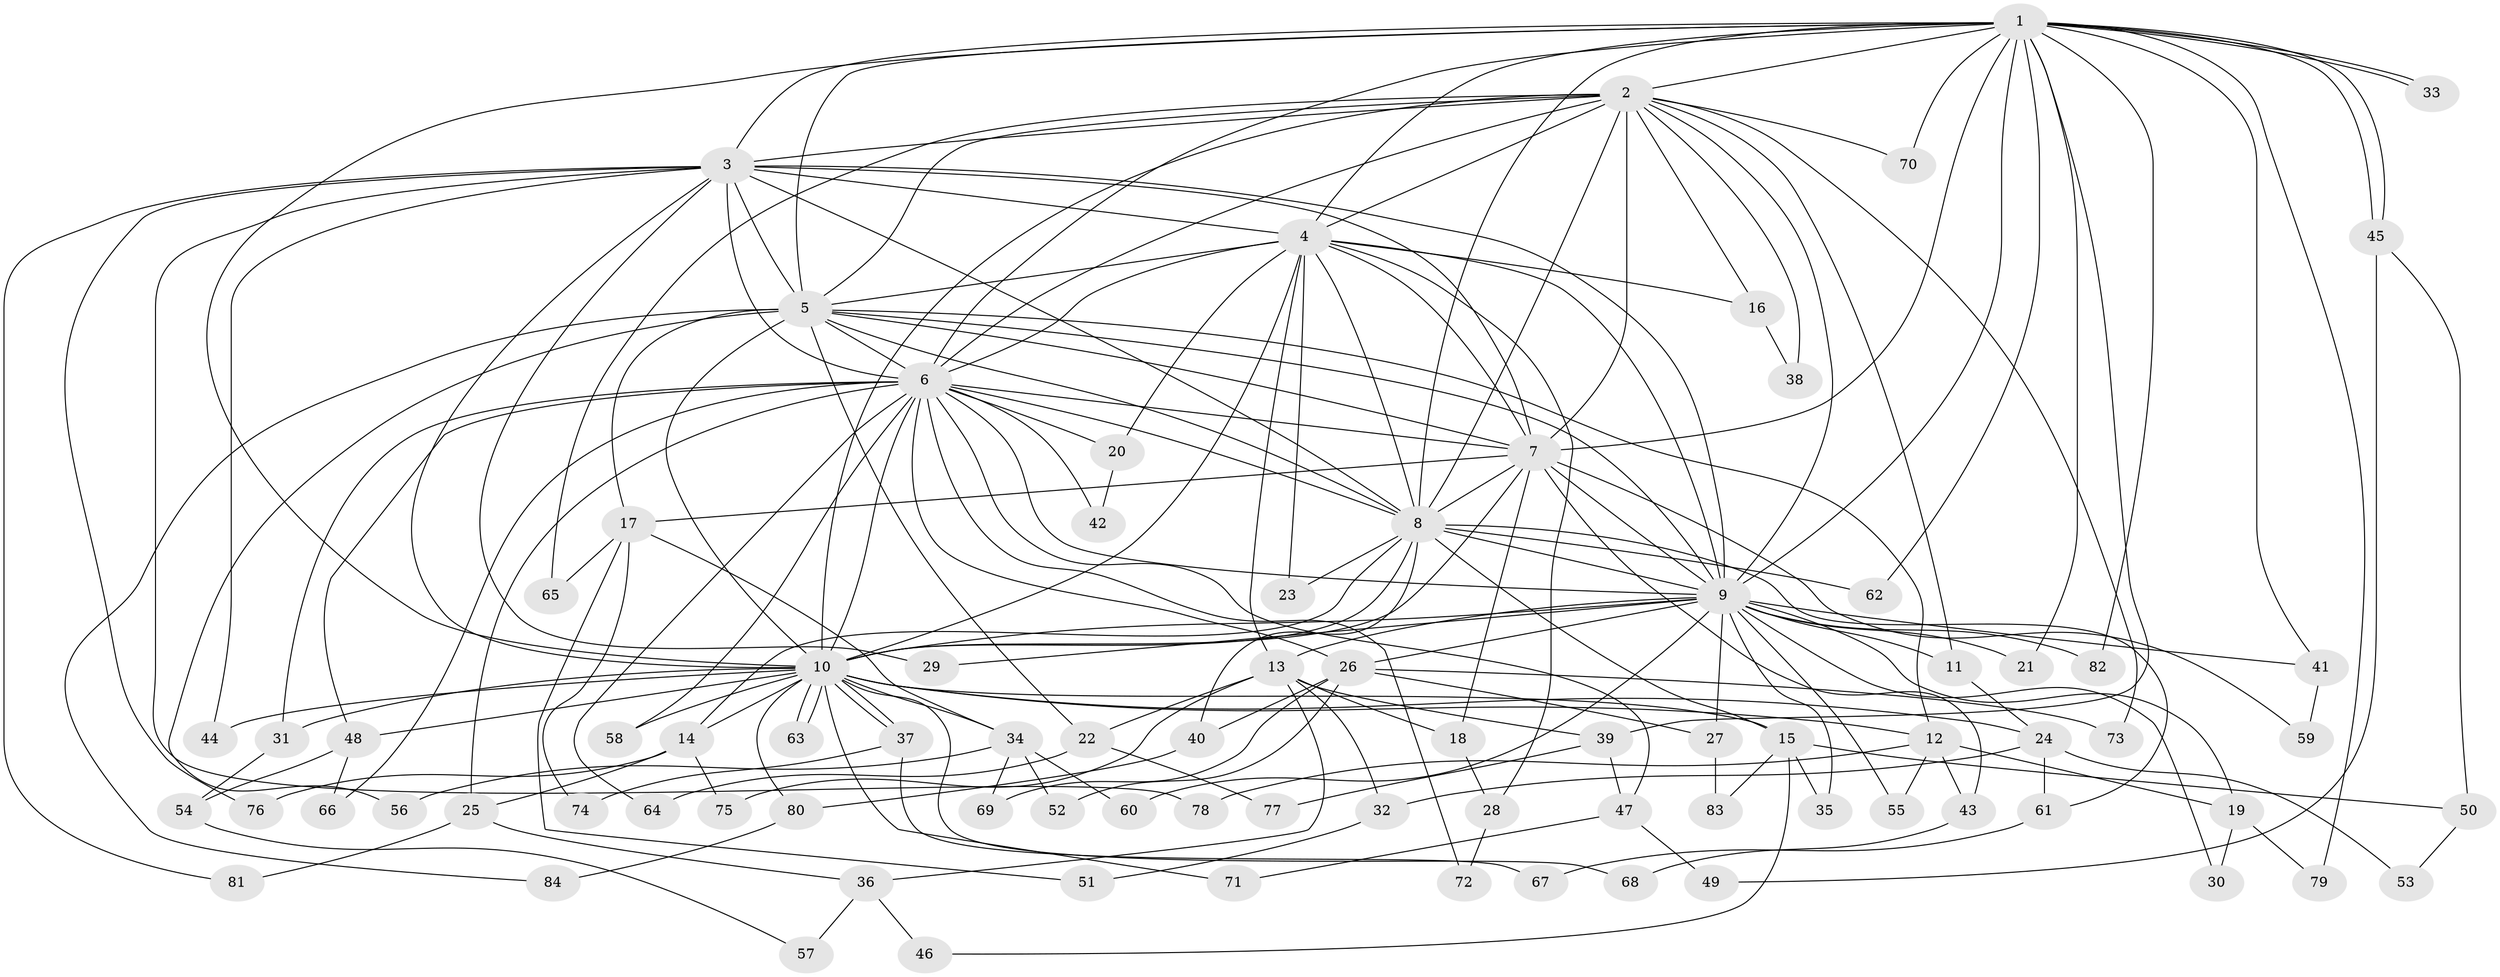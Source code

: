 // coarse degree distribution, {24: 0.01639344262295082, 14: 0.03278688524590164, 10: 0.01639344262295082, 12: 0.03278688524590164, 18: 0.01639344262295082, 25: 0.01639344262295082, 27: 0.01639344262295082, 5: 0.03278688524590164, 7: 0.03278688524590164, 3: 0.18032786885245902, 6: 0.03278688524590164, 4: 0.14754098360655737, 2: 0.4098360655737705, 1: 0.01639344262295082}
// Generated by graph-tools (version 1.1) at 2025/51/02/27/25 19:51:45]
// undirected, 84 vertices, 193 edges
graph export_dot {
graph [start="1"]
  node [color=gray90,style=filled];
  1;
  2;
  3;
  4;
  5;
  6;
  7;
  8;
  9;
  10;
  11;
  12;
  13;
  14;
  15;
  16;
  17;
  18;
  19;
  20;
  21;
  22;
  23;
  24;
  25;
  26;
  27;
  28;
  29;
  30;
  31;
  32;
  33;
  34;
  35;
  36;
  37;
  38;
  39;
  40;
  41;
  42;
  43;
  44;
  45;
  46;
  47;
  48;
  49;
  50;
  51;
  52;
  53;
  54;
  55;
  56;
  57;
  58;
  59;
  60;
  61;
  62;
  63;
  64;
  65;
  66;
  67;
  68;
  69;
  70;
  71;
  72;
  73;
  74;
  75;
  76;
  77;
  78;
  79;
  80;
  81;
  82;
  83;
  84;
  1 -- 2;
  1 -- 3;
  1 -- 4;
  1 -- 5;
  1 -- 6;
  1 -- 7;
  1 -- 8;
  1 -- 9;
  1 -- 10;
  1 -- 21;
  1 -- 33;
  1 -- 33;
  1 -- 39;
  1 -- 41;
  1 -- 45;
  1 -- 45;
  1 -- 62;
  1 -- 70;
  1 -- 79;
  1 -- 82;
  2 -- 3;
  2 -- 4;
  2 -- 5;
  2 -- 6;
  2 -- 7;
  2 -- 8;
  2 -- 9;
  2 -- 10;
  2 -- 11;
  2 -- 16;
  2 -- 38;
  2 -- 65;
  2 -- 70;
  2 -- 73;
  3 -- 4;
  3 -- 5;
  3 -- 6;
  3 -- 7;
  3 -- 8;
  3 -- 9;
  3 -- 10;
  3 -- 29;
  3 -- 44;
  3 -- 76;
  3 -- 78;
  3 -- 81;
  4 -- 5;
  4 -- 6;
  4 -- 7;
  4 -- 8;
  4 -- 9;
  4 -- 10;
  4 -- 13;
  4 -- 16;
  4 -- 20;
  4 -- 23;
  4 -- 28;
  5 -- 6;
  5 -- 7;
  5 -- 8;
  5 -- 9;
  5 -- 10;
  5 -- 12;
  5 -- 17;
  5 -- 22;
  5 -- 56;
  5 -- 84;
  6 -- 7;
  6 -- 8;
  6 -- 9;
  6 -- 10;
  6 -- 20;
  6 -- 25;
  6 -- 26;
  6 -- 31;
  6 -- 42;
  6 -- 47;
  6 -- 48;
  6 -- 58;
  6 -- 64;
  6 -- 66;
  6 -- 72;
  7 -- 8;
  7 -- 9;
  7 -- 10;
  7 -- 17;
  7 -- 18;
  7 -- 43;
  7 -- 59;
  8 -- 9;
  8 -- 10;
  8 -- 14;
  8 -- 15;
  8 -- 23;
  8 -- 40;
  8 -- 61;
  8 -- 62;
  9 -- 10;
  9 -- 11;
  9 -- 13;
  9 -- 19;
  9 -- 21;
  9 -- 26;
  9 -- 27;
  9 -- 29;
  9 -- 30;
  9 -- 35;
  9 -- 41;
  9 -- 55;
  9 -- 60;
  9 -- 82;
  10 -- 12;
  10 -- 14;
  10 -- 15;
  10 -- 24;
  10 -- 31;
  10 -- 34;
  10 -- 37;
  10 -- 37;
  10 -- 44;
  10 -- 48;
  10 -- 58;
  10 -- 63;
  10 -- 63;
  10 -- 68;
  10 -- 71;
  10 -- 80;
  11 -- 24;
  12 -- 19;
  12 -- 43;
  12 -- 55;
  12 -- 78;
  13 -- 18;
  13 -- 22;
  13 -- 32;
  13 -- 36;
  13 -- 39;
  13 -- 75;
  14 -- 25;
  14 -- 75;
  14 -- 76;
  15 -- 35;
  15 -- 46;
  15 -- 50;
  15 -- 83;
  16 -- 38;
  17 -- 34;
  17 -- 51;
  17 -- 65;
  17 -- 74;
  18 -- 28;
  19 -- 30;
  19 -- 79;
  20 -- 42;
  22 -- 64;
  22 -- 77;
  24 -- 32;
  24 -- 53;
  24 -- 61;
  25 -- 36;
  25 -- 81;
  26 -- 27;
  26 -- 40;
  26 -- 52;
  26 -- 69;
  26 -- 73;
  27 -- 83;
  28 -- 72;
  31 -- 54;
  32 -- 51;
  34 -- 52;
  34 -- 56;
  34 -- 60;
  34 -- 69;
  36 -- 46;
  36 -- 57;
  37 -- 67;
  37 -- 74;
  39 -- 47;
  39 -- 77;
  40 -- 80;
  41 -- 59;
  43 -- 68;
  45 -- 49;
  45 -- 50;
  47 -- 49;
  47 -- 71;
  48 -- 54;
  48 -- 66;
  50 -- 53;
  54 -- 57;
  61 -- 67;
  80 -- 84;
}
